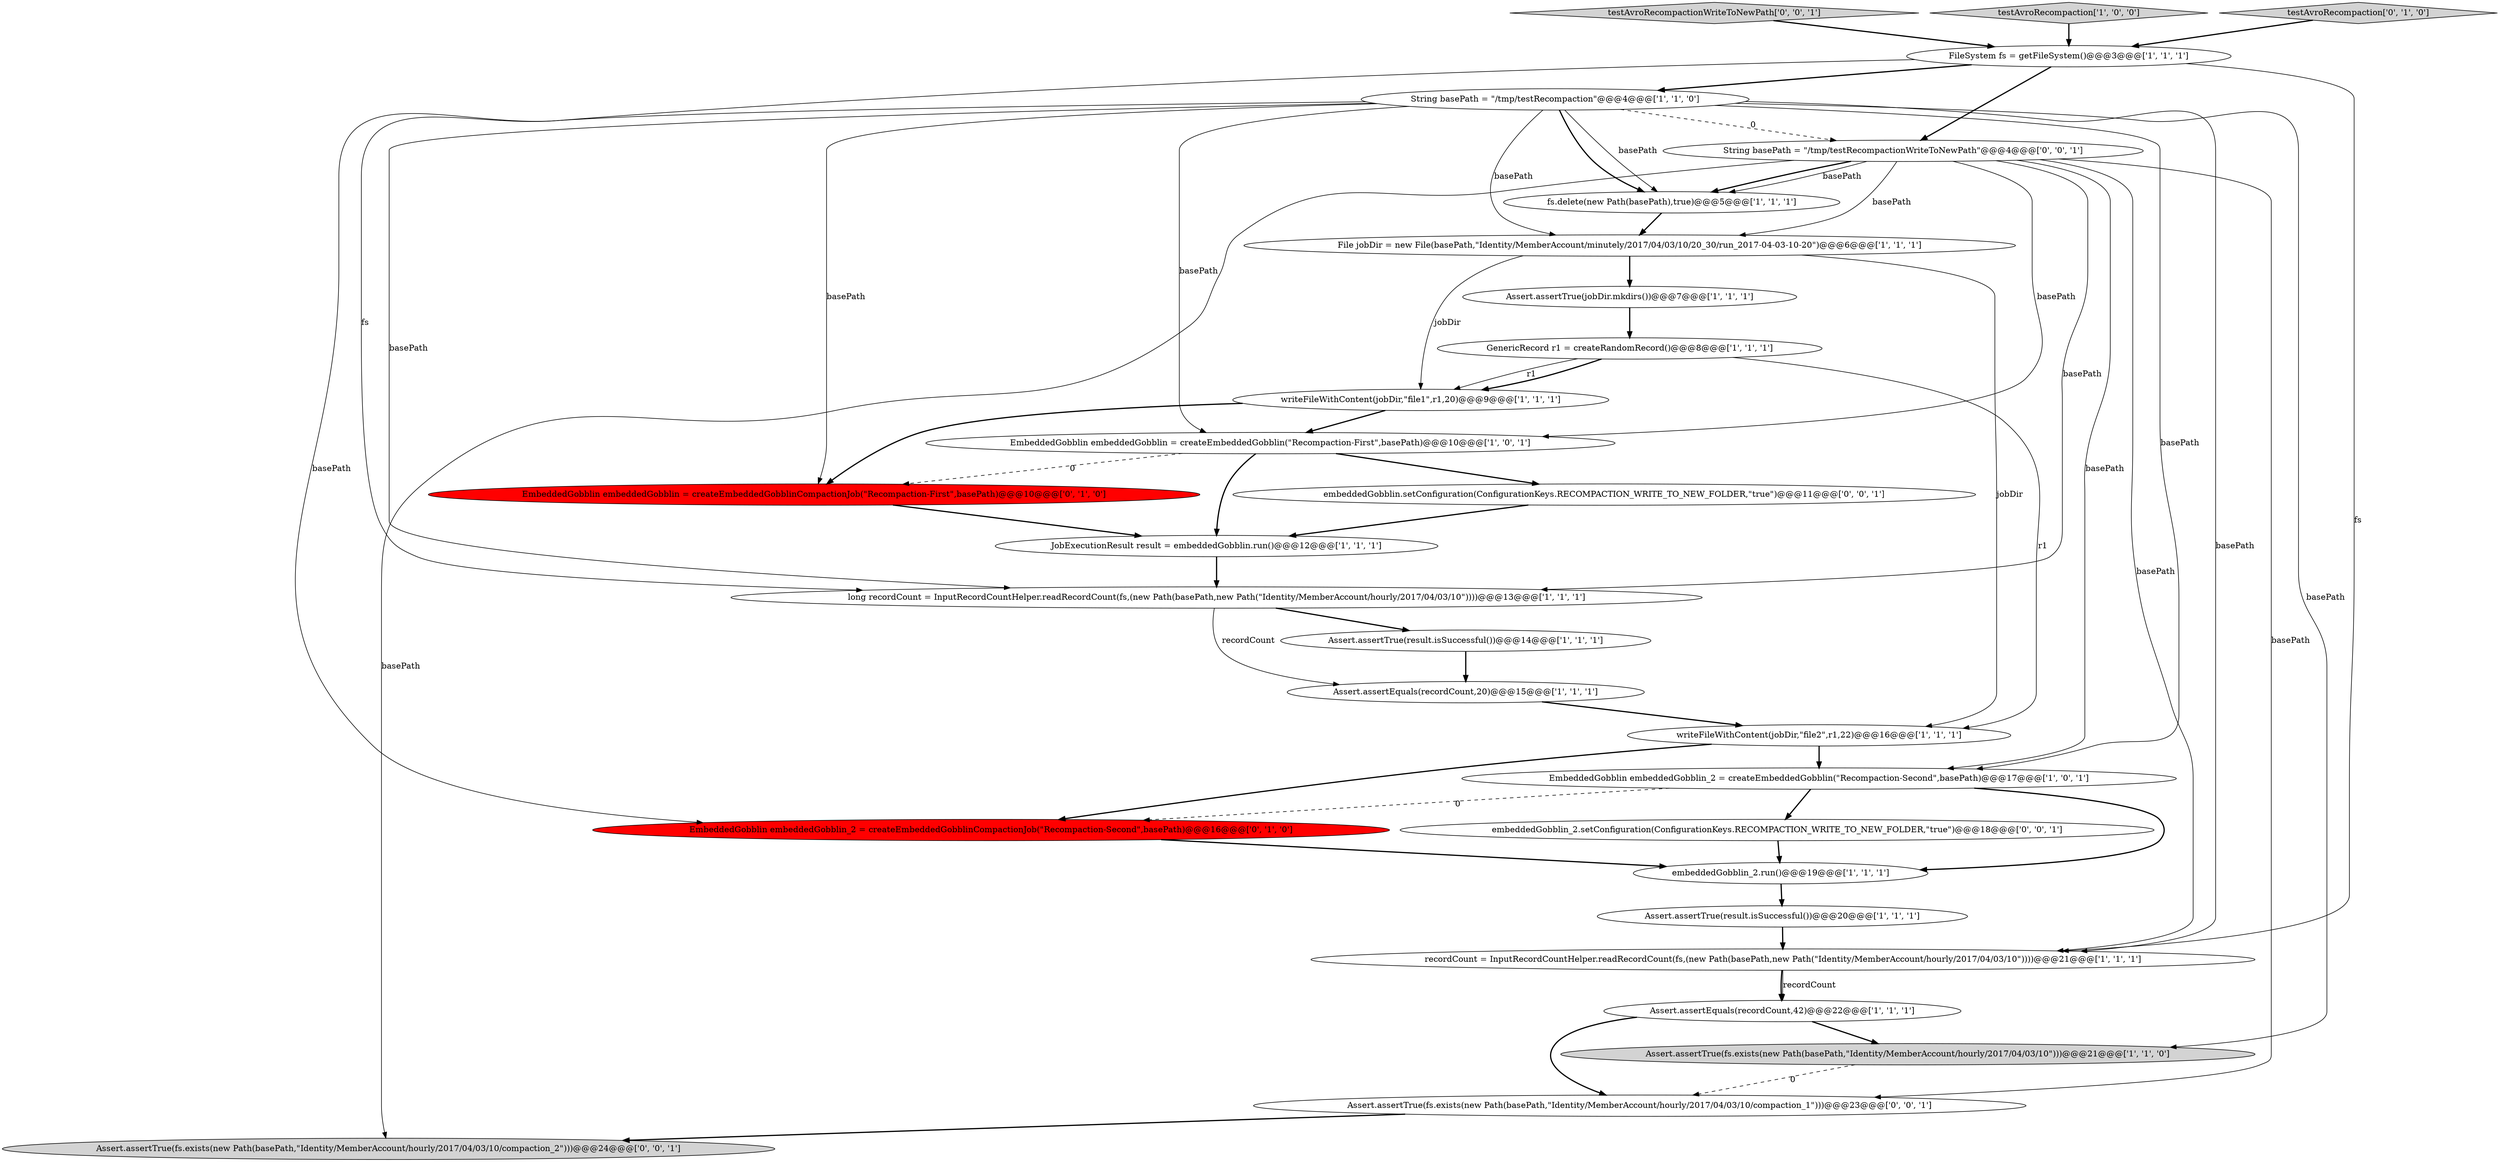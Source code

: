 digraph {
18 [style = filled, label = "Assert.assertTrue(result.isSuccessful())@@@14@@@['1', '1', '1']", fillcolor = white, shape = ellipse image = "AAA0AAABBB1BBB"];
1 [style = filled, label = "Assert.assertEquals(recordCount,20)@@@15@@@['1', '1', '1']", fillcolor = white, shape = ellipse image = "AAA0AAABBB1BBB"];
10 [style = filled, label = "long recordCount = InputRecordCountHelper.readRecordCount(fs,(new Path(basePath,new Path(\"Identity/MemberAccount/hourly/2017/04/03/10\"))))@@@13@@@['1', '1', '1']", fillcolor = white, shape = ellipse image = "AAA0AAABBB1BBB"];
11 [style = filled, label = "EmbeddedGobblin embeddedGobblin_2 = createEmbeddedGobblin(\"Recompaction-Second\",basePath)@@@17@@@['1', '0', '1']", fillcolor = white, shape = ellipse image = "AAA0AAABBB1BBB"];
22 [style = filled, label = "EmbeddedGobblin embeddedGobblin = createEmbeddedGobblinCompactionJob(\"Recompaction-First\",basePath)@@@10@@@['0', '1', '0']", fillcolor = red, shape = ellipse image = "AAA1AAABBB2BBB"];
19 [style = filled, label = "writeFileWithContent(jobDir,\"file2\",r1,22)@@@16@@@['1', '1', '1']", fillcolor = white, shape = ellipse image = "AAA0AAABBB1BBB"];
0 [style = filled, label = "File jobDir = new File(basePath,\"Identity/MemberAccount/minutely/2017/04/03/10/20_30/run_2017-04-03-10-20\")@@@6@@@['1', '1', '1']", fillcolor = white, shape = ellipse image = "AAA0AAABBB1BBB"];
15 [style = filled, label = "FileSystem fs = getFileSystem()@@@3@@@['1', '1', '1']", fillcolor = white, shape = ellipse image = "AAA0AAABBB1BBB"];
4 [style = filled, label = "GenericRecord r1 = createRandomRecord()@@@8@@@['1', '1', '1']", fillcolor = white, shape = ellipse image = "AAA0AAABBB1BBB"];
8 [style = filled, label = "writeFileWithContent(jobDir,\"file1\",r1,20)@@@9@@@['1', '1', '1']", fillcolor = white, shape = ellipse image = "AAA0AAABBB1BBB"];
27 [style = filled, label = "embeddedGobblin_2.setConfiguration(ConfigurationKeys.RECOMPACTION_WRITE_TO_NEW_FOLDER,\"true\")@@@18@@@['0', '0', '1']", fillcolor = white, shape = ellipse image = "AAA0AAABBB3BBB"];
13 [style = filled, label = "JobExecutionResult result = embeddedGobblin.run()@@@12@@@['1', '1', '1']", fillcolor = white, shape = ellipse image = "AAA0AAABBB1BBB"];
28 [style = filled, label = "testAvroRecompactionWriteToNewPath['0', '0', '1']", fillcolor = lightgray, shape = diamond image = "AAA0AAABBB3BBB"];
26 [style = filled, label = "Assert.assertTrue(fs.exists(new Path(basePath,\"Identity/MemberAccount/hourly/2017/04/03/10/compaction_2\")))@@@24@@@['0', '0', '1']", fillcolor = lightgray, shape = ellipse image = "AAA0AAABBB3BBB"];
25 [style = filled, label = "Assert.assertTrue(fs.exists(new Path(basePath,\"Identity/MemberAccount/hourly/2017/04/03/10/compaction_1\")))@@@23@@@['0', '0', '1']", fillcolor = white, shape = ellipse image = "AAA0AAABBB3BBB"];
6 [style = filled, label = "String basePath = \"/tmp/testRecompaction\"@@@4@@@['1', '1', '0']", fillcolor = white, shape = ellipse image = "AAA0AAABBB1BBB"];
24 [style = filled, label = "embeddedGobblin.setConfiguration(ConfigurationKeys.RECOMPACTION_WRITE_TO_NEW_FOLDER,\"true\")@@@11@@@['0', '0', '1']", fillcolor = white, shape = ellipse image = "AAA0AAABBB3BBB"];
3 [style = filled, label = "Assert.assertTrue(result.isSuccessful())@@@20@@@['1', '1', '1']", fillcolor = white, shape = ellipse image = "AAA0AAABBB1BBB"];
17 [style = filled, label = "Assert.assertEquals(recordCount,42)@@@22@@@['1', '1', '1']", fillcolor = white, shape = ellipse image = "AAA0AAABBB1BBB"];
23 [style = filled, label = "String basePath = \"/tmp/testRecompactionWriteToNewPath\"@@@4@@@['0', '0', '1']", fillcolor = white, shape = ellipse image = "AAA0AAABBB3BBB"];
20 [style = filled, label = "EmbeddedGobblin embeddedGobblin_2 = createEmbeddedGobblinCompactionJob(\"Recompaction-Second\",basePath)@@@16@@@['0', '1', '0']", fillcolor = red, shape = ellipse image = "AAA1AAABBB2BBB"];
5 [style = filled, label = "testAvroRecompaction['1', '0', '0']", fillcolor = lightgray, shape = diamond image = "AAA0AAABBB1BBB"];
21 [style = filled, label = "testAvroRecompaction['0', '1', '0']", fillcolor = lightgray, shape = diamond image = "AAA0AAABBB2BBB"];
14 [style = filled, label = "recordCount = InputRecordCountHelper.readRecordCount(fs,(new Path(basePath,new Path(\"Identity/MemberAccount/hourly/2017/04/03/10\"))))@@@21@@@['1', '1', '1']", fillcolor = white, shape = ellipse image = "AAA0AAABBB1BBB"];
16 [style = filled, label = "EmbeddedGobblin embeddedGobblin = createEmbeddedGobblin(\"Recompaction-First\",basePath)@@@10@@@['1', '0', '1']", fillcolor = white, shape = ellipse image = "AAA0AAABBB1BBB"];
9 [style = filled, label = "Assert.assertTrue(jobDir.mkdirs())@@@7@@@['1', '1', '1']", fillcolor = white, shape = ellipse image = "AAA0AAABBB1BBB"];
12 [style = filled, label = "Assert.assertTrue(fs.exists(new Path(basePath,\"Identity/MemberAccount/hourly/2017/04/03/10\")))@@@21@@@['1', '1', '0']", fillcolor = lightgray, shape = ellipse image = "AAA0AAABBB1BBB"];
2 [style = filled, label = "embeddedGobblin_2.run()@@@19@@@['1', '1', '1']", fillcolor = white, shape = ellipse image = "AAA0AAABBB1BBB"];
7 [style = filled, label = "fs.delete(new Path(basePath),true)@@@5@@@['1', '1', '1']", fillcolor = white, shape = ellipse image = "AAA0AAABBB1BBB"];
23->14 [style = solid, label="basePath"];
13->10 [style = bold, label=""];
8->16 [style = bold, label=""];
10->18 [style = bold, label=""];
15->23 [style = bold, label=""];
17->25 [style = bold, label=""];
0->9 [style = bold, label=""];
16->13 [style = bold, label=""];
6->7 [style = solid, label="basePath"];
6->22 [style = solid, label="basePath"];
28->15 [style = bold, label=""];
11->20 [style = dashed, label="0"];
23->10 [style = solid, label="basePath"];
14->17 [style = solid, label="recordCount"];
23->16 [style = solid, label="basePath"];
23->25 [style = solid, label="basePath"];
4->8 [style = solid, label="r1"];
19->20 [style = bold, label=""];
9->4 [style = bold, label=""];
2->3 [style = bold, label=""];
3->14 [style = bold, label=""];
21->15 [style = bold, label=""];
16->24 [style = bold, label=""];
6->14 [style = solid, label="basePath"];
5->15 [style = bold, label=""];
23->26 [style = solid, label="basePath"];
14->17 [style = bold, label=""];
19->11 [style = bold, label=""];
15->6 [style = bold, label=""];
7->0 [style = bold, label=""];
6->16 [style = solid, label="basePath"];
23->11 [style = solid, label="basePath"];
11->2 [style = bold, label=""];
8->22 [style = bold, label=""];
6->10 [style = solid, label="basePath"];
20->2 [style = bold, label=""];
17->12 [style = bold, label=""];
6->20 [style = solid, label="basePath"];
12->25 [style = dashed, label="0"];
15->10 [style = solid, label="fs"];
18->1 [style = bold, label=""];
6->12 [style = solid, label="basePath"];
6->23 [style = dashed, label="0"];
25->26 [style = bold, label=""];
11->27 [style = bold, label=""];
4->19 [style = solid, label="r1"];
4->8 [style = bold, label=""];
23->0 [style = solid, label="basePath"];
23->7 [style = bold, label=""];
6->0 [style = solid, label="basePath"];
0->8 [style = solid, label="jobDir"];
23->7 [style = solid, label="basePath"];
6->7 [style = bold, label=""];
1->19 [style = bold, label=""];
15->14 [style = solid, label="fs"];
6->11 [style = solid, label="basePath"];
10->1 [style = solid, label="recordCount"];
0->19 [style = solid, label="jobDir"];
27->2 [style = bold, label=""];
22->13 [style = bold, label=""];
16->22 [style = dashed, label="0"];
24->13 [style = bold, label=""];
}
